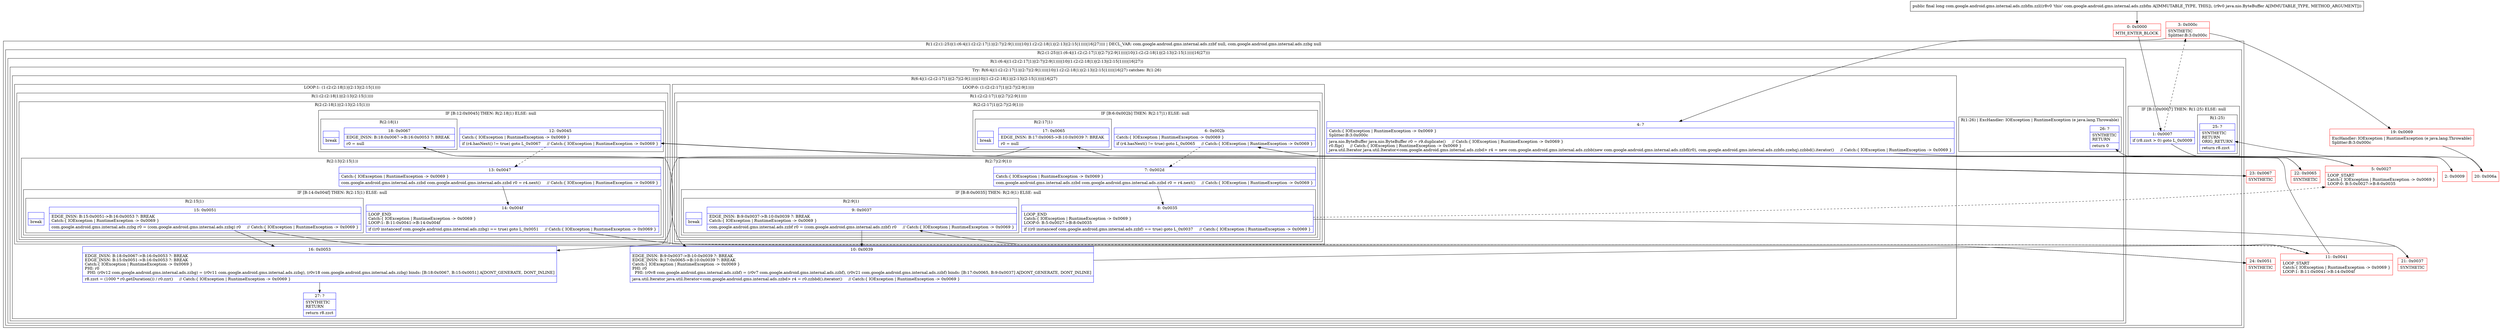digraph "CFG forcom.google.android.gms.internal.ads.zzbfm.zzl(Ljava\/nio\/ByteBuffer;)J" {
subgraph cluster_Region_1426828478 {
label = "R(1:(2:(1:25)|(1:(6:4|(1:(2:(2:17|1)|(2:7|(2:9|1))))|10|(1:(2:(2:18|1)|(2:13|(2:15|1))))|16|27)))) | DECL_VAR: com.google.android.gms.internal.ads.zzbf null, com.google.android.gms.internal.ads.zzbg null\l";
node [shape=record,color=blue];
subgraph cluster_Region_1351537469 {
label = "R(2:(1:25)|(1:(6:4|(1:(2:(2:17|1)|(2:7|(2:9|1))))|10|(1:(2:(2:18|1)|(2:13|(2:15|1))))|16|27)))";
node [shape=record,color=blue];
subgraph cluster_IfRegion_401065603 {
label = "IF [B:1:0x0007] THEN: R(1:25) ELSE: null";
node [shape=record,color=blue];
Node_1 [shape=record,label="{1\:\ 0x0007|if (r8.zzct \> 0) goto L_0x0009\l}"];
subgraph cluster_Region_338558803 {
label = "R(1:25)";
node [shape=record,color=blue];
Node_25 [shape=record,label="{25\:\ ?|SYNTHETIC\lRETURN\lORIG_RETURN\l|return r8.zzct\l}"];
}
}
subgraph cluster_Region_474734388 {
label = "R(1:(6:4|(1:(2:(2:17|1)|(2:7|(2:9|1))))|10|(1:(2:(2:18|1)|(2:13|(2:15|1))))|16|27))";
node [shape=record,color=blue];
subgraph cluster_TryCatchRegion_989520059 {
label = "Try: R(6:4|(1:(2:(2:17|1)|(2:7|(2:9|1))))|10|(1:(2:(2:18|1)|(2:13|(2:15|1))))|16|27) catches: R(1:26)";
node [shape=record,color=blue];
subgraph cluster_Region_556282265 {
label = "R(6:4|(1:(2:(2:17|1)|(2:7|(2:9|1))))|10|(1:(2:(2:18|1)|(2:13|(2:15|1))))|16|27)";
node [shape=record,color=blue];
Node_4 [shape=record,label="{4\:\ ?|Catch:\{ IOException \| RuntimeException \-\> 0x0069 \}\lSplitter:B:3:0x000c\l|java.nio.ByteBuffer java.nio.ByteBuffer r0 = r9.duplicate()     \/\/ Catch:\{ IOException \| RuntimeException \-\> 0x0069 \}\lr0.flip()     \/\/ Catch:\{ IOException \| RuntimeException \-\> 0x0069 \}\ljava.util.Iterator java.util.Iterator\<com.google.android.gms.internal.ads.zzbd\> r4 = new com.google.android.gms.internal.ads.zzbb(new com.google.android.gms.internal.ads.zzbfl(r0), com.google.android.gms.internal.ads.zzbfo.zzehq).zzbbd().iterator()     \/\/ Catch:\{ IOException \| RuntimeException \-\> 0x0069 \}\l}"];
subgraph cluster_LoopRegion_318827193 {
label = "LOOP:0: (1:(2:(2:17|1)|(2:7|(2:9|1))))";
node [shape=record,color=blue];
subgraph cluster_Region_1747736813 {
label = "R(1:(2:(2:17|1)|(2:7|(2:9|1))))";
node [shape=record,color=blue];
subgraph cluster_Region_710707363 {
label = "R(2:(2:17|1)|(2:7|(2:9|1)))";
node [shape=record,color=blue];
subgraph cluster_IfRegion_562501324 {
label = "IF [B:6:0x002b] THEN: R(2:17|1) ELSE: null";
node [shape=record,color=blue];
Node_6 [shape=record,label="{6\:\ 0x002b|Catch:\{ IOException \| RuntimeException \-\> 0x0069 \}\l|if (r4.hasNext() != true) goto L_0x0065     \/\/ Catch:\{ IOException \| RuntimeException \-\> 0x0069 \}\l}"];
subgraph cluster_Region_1623576699 {
label = "R(2:17|1)";
node [shape=record,color=blue];
Node_17 [shape=record,label="{17\:\ 0x0065|EDGE_INSN: B:17:0x0065\-\>B:10:0x0039 ?: BREAK  \l|r0 = null\l}"];
Node_InsnContainer_1196313195 [shape=record,label="{|break\l}"];
}
}
subgraph cluster_Region_1512095559 {
label = "R(2:7|(2:9|1))";
node [shape=record,color=blue];
Node_7 [shape=record,label="{7\:\ 0x002d|Catch:\{ IOException \| RuntimeException \-\> 0x0069 \}\l|com.google.android.gms.internal.ads.zzbd com.google.android.gms.internal.ads.zzbd r0 = r4.next()     \/\/ Catch:\{ IOException \| RuntimeException \-\> 0x0069 \}\l}"];
subgraph cluster_IfRegion_1898369294 {
label = "IF [B:8:0x0035] THEN: R(2:9|1) ELSE: null";
node [shape=record,color=blue];
Node_8 [shape=record,label="{8\:\ 0x0035|LOOP_END\lCatch:\{ IOException \| RuntimeException \-\> 0x0069 \}\lLOOP:0: B:5:0x0027\-\>B:8:0x0035\l|if ((r0 instanceof com.google.android.gms.internal.ads.zzbf) == true) goto L_0x0037     \/\/ Catch:\{ IOException \| RuntimeException \-\> 0x0069 \}\l}"];
subgraph cluster_Region_102659 {
label = "R(2:9|1)";
node [shape=record,color=blue];
Node_9 [shape=record,label="{9\:\ 0x0037|EDGE_INSN: B:9:0x0037\-\>B:10:0x0039 ?: BREAK  \lCatch:\{ IOException \| RuntimeException \-\> 0x0069 \}\l|com.google.android.gms.internal.ads.zzbf r0 = (com.google.android.gms.internal.ads.zzbf) r0     \/\/ Catch:\{ IOException \| RuntimeException \-\> 0x0069 \}\l}"];
Node_InsnContainer_1393501465 [shape=record,label="{|break\l}"];
}
}
}
}
}
}
Node_10 [shape=record,label="{10\:\ 0x0039|EDGE_INSN: B:9:0x0037\-\>B:10:0x0039 ?: BREAK  \lEDGE_INSN: B:17:0x0065\-\>B:10:0x0039 ?: BREAK  \lCatch:\{ IOException \| RuntimeException \-\> 0x0069 \}\lPHI: r0 \l  PHI: (r0v8 com.google.android.gms.internal.ads.zzbf) = (r0v7 com.google.android.gms.internal.ads.zzbf), (r0v21 com.google.android.gms.internal.ads.zzbf) binds: [B:17:0x0065, B:9:0x0037] A[DONT_GENERATE, DONT_INLINE]\l|java.util.Iterator java.util.Iterator\<com.google.android.gms.internal.ads.zzbd\> r4 = r0.zzbbd().iterator()     \/\/ Catch:\{ IOException \| RuntimeException \-\> 0x0069 \}\l}"];
subgraph cluster_LoopRegion_1500439717 {
label = "LOOP:1: (1:(2:(2:18|1)|(2:13|(2:15|1))))";
node [shape=record,color=blue];
subgraph cluster_Region_398026427 {
label = "R(1:(2:(2:18|1)|(2:13|(2:15|1))))";
node [shape=record,color=blue];
subgraph cluster_Region_571570997 {
label = "R(2:(2:18|1)|(2:13|(2:15|1)))";
node [shape=record,color=blue];
subgraph cluster_IfRegion_422168249 {
label = "IF [B:12:0x0045] THEN: R(2:18|1) ELSE: null";
node [shape=record,color=blue];
Node_12 [shape=record,label="{12\:\ 0x0045|Catch:\{ IOException \| RuntimeException \-\> 0x0069 \}\l|if (r4.hasNext() != true) goto L_0x0067     \/\/ Catch:\{ IOException \| RuntimeException \-\> 0x0069 \}\l}"];
subgraph cluster_Region_145018602 {
label = "R(2:18|1)";
node [shape=record,color=blue];
Node_18 [shape=record,label="{18\:\ 0x0067|EDGE_INSN: B:18:0x0067\-\>B:16:0x0053 ?: BREAK  \l|r0 = null\l}"];
Node_InsnContainer_144487811 [shape=record,label="{|break\l}"];
}
}
subgraph cluster_Region_1177323612 {
label = "R(2:13|(2:15|1))";
node [shape=record,color=blue];
Node_13 [shape=record,label="{13\:\ 0x0047|Catch:\{ IOException \| RuntimeException \-\> 0x0069 \}\l|com.google.android.gms.internal.ads.zzbd com.google.android.gms.internal.ads.zzbd r0 = r4.next()     \/\/ Catch:\{ IOException \| RuntimeException \-\> 0x0069 \}\l}"];
subgraph cluster_IfRegion_1399508311 {
label = "IF [B:14:0x004f] THEN: R(2:15|1) ELSE: null";
node [shape=record,color=blue];
Node_14 [shape=record,label="{14\:\ 0x004f|LOOP_END\lCatch:\{ IOException \| RuntimeException \-\> 0x0069 \}\lLOOP:1: B:11:0x0041\-\>B:14:0x004f\l|if ((r0 instanceof com.google.android.gms.internal.ads.zzbg) == true) goto L_0x0051     \/\/ Catch:\{ IOException \| RuntimeException \-\> 0x0069 \}\l}"];
subgraph cluster_Region_77717364 {
label = "R(2:15|1)";
node [shape=record,color=blue];
Node_15 [shape=record,label="{15\:\ 0x0051|EDGE_INSN: B:15:0x0051\-\>B:16:0x0053 ?: BREAK  \lCatch:\{ IOException \| RuntimeException \-\> 0x0069 \}\l|com.google.android.gms.internal.ads.zzbg r0 = (com.google.android.gms.internal.ads.zzbg) r0     \/\/ Catch:\{ IOException \| RuntimeException \-\> 0x0069 \}\l}"];
Node_InsnContainer_653861881 [shape=record,label="{|break\l}"];
}
}
}
}
}
}
Node_16 [shape=record,label="{16\:\ 0x0053|EDGE_INSN: B:18:0x0067\-\>B:16:0x0053 ?: BREAK  \lEDGE_INSN: B:15:0x0051\-\>B:16:0x0053 ?: BREAK  \lCatch:\{ IOException \| RuntimeException \-\> 0x0069 \}\lPHI: r0 \l  PHI: (r0v12 com.google.android.gms.internal.ads.zzbg) = (r0v11 com.google.android.gms.internal.ads.zzbg), (r0v18 com.google.android.gms.internal.ads.zzbg) binds: [B:18:0x0067, B:15:0x0051] A[DONT_GENERATE, DONT_INLINE]\l|r8.zzct = (1000 * r0.getDuration()) \/ r0.zzr()     \/\/ Catch:\{ IOException \| RuntimeException \-\> 0x0069 \}\l}"];
Node_27 [shape=record,label="{27\:\ ?|SYNTHETIC\lRETURN\l|return r8.zzct\l}"];
}
subgraph cluster_Region_2049508643 {
label = "R(1:26) | ExcHandler: IOException \| RuntimeException (e java.lang.Throwable)\l";
node [shape=record,color=blue];
Node_26 [shape=record,label="{26\:\ ?|SYNTHETIC\lRETURN\l|return 0\l}"];
}
}
}
}
}
subgraph cluster_Region_2049508643 {
label = "R(1:26) | ExcHandler: IOException \| RuntimeException (e java.lang.Throwable)\l";
node [shape=record,color=blue];
Node_26 [shape=record,label="{26\:\ ?|SYNTHETIC\lRETURN\l|return 0\l}"];
}
Node_0 [shape=record,color=red,label="{0\:\ 0x0000|MTH_ENTER_BLOCK\l}"];
Node_2 [shape=record,color=red,label="{2\:\ 0x0009}"];
Node_3 [shape=record,color=red,label="{3\:\ 0x000c|SYNTHETIC\lSplitter:B:3:0x000c\l}"];
Node_5 [shape=record,color=red,label="{5\:\ 0x0027|LOOP_START\lCatch:\{ IOException \| RuntimeException \-\> 0x0069 \}\lLOOP:0: B:5:0x0027\-\>B:8:0x0035\l}"];
Node_11 [shape=record,color=red,label="{11\:\ 0x0041|LOOP_START\lCatch:\{ IOException \| RuntimeException \-\> 0x0069 \}\lLOOP:1: B:11:0x0041\-\>B:14:0x004f\l}"];
Node_19 [shape=record,color=red,label="{19\:\ 0x0069|ExcHandler: IOException \| RuntimeException (e java.lang.Throwable)\lSplitter:B:3:0x000c\l}"];
Node_20 [shape=record,color=red,label="{20\:\ 0x006a}"];
Node_21 [shape=record,color=red,label="{21\:\ 0x0037|SYNTHETIC\l}"];
Node_22 [shape=record,color=red,label="{22\:\ 0x0065|SYNTHETIC\l}"];
Node_23 [shape=record,color=red,label="{23\:\ 0x0067|SYNTHETIC\l}"];
Node_24 [shape=record,color=red,label="{24\:\ 0x0051|SYNTHETIC\l}"];
MethodNode[shape=record,label="{public final long com.google.android.gms.internal.ads.zzbfm.zzl((r8v0 'this' com.google.android.gms.internal.ads.zzbfm A[IMMUTABLE_TYPE, THIS]), (r9v0 java.nio.ByteBuffer A[IMMUTABLE_TYPE, METHOD_ARGUMENT])) }"];
MethodNode -> Node_0;
Node_1 -> Node_2;
Node_1 -> Node_3[style=dashed];
Node_4 -> Node_5;
Node_6 -> Node_7[style=dashed];
Node_6 -> Node_22;
Node_17 -> Node_10;
Node_7 -> Node_8;
Node_8 -> Node_5[style=dashed];
Node_8 -> Node_21;
Node_9 -> Node_10;
Node_10 -> Node_11;
Node_12 -> Node_13[style=dashed];
Node_12 -> Node_23;
Node_18 -> Node_16;
Node_13 -> Node_14;
Node_14 -> Node_11[style=dashed];
Node_14 -> Node_24;
Node_15 -> Node_16;
Node_16 -> Node_27;
Node_0 -> Node_1;
Node_2 -> Node_25;
Node_3 -> Node_4;
Node_3 -> Node_19;
Node_5 -> Node_6;
Node_11 -> Node_12;
Node_19 -> Node_20;
Node_20 -> Node_26;
Node_21 -> Node_9;
Node_22 -> Node_17;
Node_23 -> Node_18;
Node_24 -> Node_15;
}

